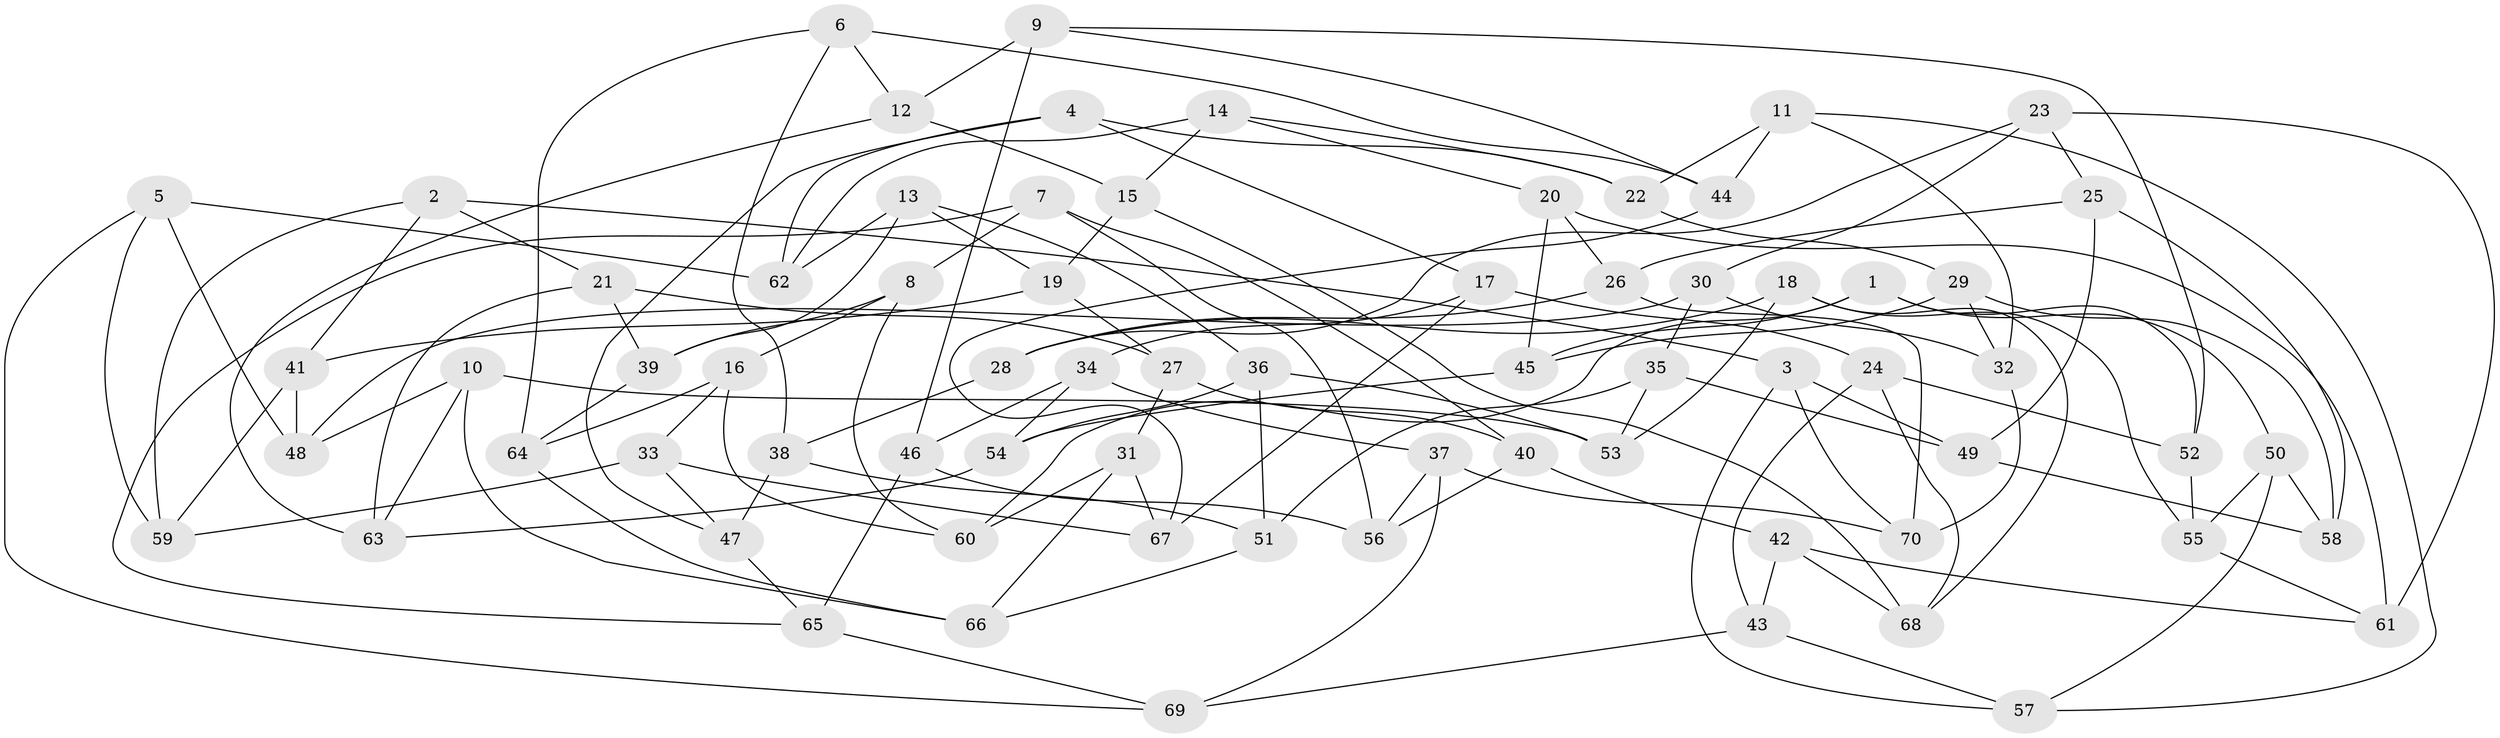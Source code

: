 // Generated by graph-tools (version 1.1) at 2025/02/03/09/25 03:02:57]
// undirected, 70 vertices, 140 edges
graph export_dot {
graph [start="1"]
  node [color=gray90,style=filled];
  1;
  2;
  3;
  4;
  5;
  6;
  7;
  8;
  9;
  10;
  11;
  12;
  13;
  14;
  15;
  16;
  17;
  18;
  19;
  20;
  21;
  22;
  23;
  24;
  25;
  26;
  27;
  28;
  29;
  30;
  31;
  32;
  33;
  34;
  35;
  36;
  37;
  38;
  39;
  40;
  41;
  42;
  43;
  44;
  45;
  46;
  47;
  48;
  49;
  50;
  51;
  52;
  53;
  54;
  55;
  56;
  57;
  58;
  59;
  60;
  61;
  62;
  63;
  64;
  65;
  66;
  67;
  68;
  69;
  70;
  1 -- 52;
  1 -- 60;
  1 -- 45;
  1 -- 50;
  2 -- 21;
  2 -- 3;
  2 -- 41;
  2 -- 59;
  3 -- 57;
  3 -- 49;
  3 -- 70;
  4 -- 47;
  4 -- 62;
  4 -- 17;
  4 -- 22;
  5 -- 69;
  5 -- 62;
  5 -- 48;
  5 -- 59;
  6 -- 38;
  6 -- 64;
  6 -- 44;
  6 -- 12;
  7 -- 65;
  7 -- 56;
  7 -- 8;
  7 -- 40;
  8 -- 16;
  8 -- 60;
  8 -- 39;
  9 -- 46;
  9 -- 12;
  9 -- 52;
  9 -- 44;
  10 -- 48;
  10 -- 53;
  10 -- 63;
  10 -- 66;
  11 -- 57;
  11 -- 44;
  11 -- 32;
  11 -- 22;
  12 -- 15;
  12 -- 63;
  13 -- 19;
  13 -- 62;
  13 -- 36;
  13 -- 39;
  14 -- 20;
  14 -- 22;
  14 -- 15;
  14 -- 62;
  15 -- 19;
  15 -- 68;
  16 -- 33;
  16 -- 64;
  16 -- 60;
  17 -- 34;
  17 -- 24;
  17 -- 67;
  18 -- 28;
  18 -- 55;
  18 -- 68;
  18 -- 53;
  19 -- 41;
  19 -- 27;
  20 -- 61;
  20 -- 26;
  20 -- 45;
  21 -- 39;
  21 -- 63;
  21 -- 27;
  22 -- 29;
  23 -- 61;
  23 -- 30;
  23 -- 28;
  23 -- 25;
  24 -- 52;
  24 -- 43;
  24 -- 68;
  25 -- 49;
  25 -- 26;
  25 -- 58;
  26 -- 70;
  26 -- 28;
  27 -- 40;
  27 -- 31;
  28 -- 38;
  29 -- 58;
  29 -- 45;
  29 -- 32;
  30 -- 35;
  30 -- 48;
  30 -- 32;
  31 -- 60;
  31 -- 67;
  31 -- 66;
  32 -- 70;
  33 -- 47;
  33 -- 67;
  33 -- 59;
  34 -- 37;
  34 -- 46;
  34 -- 54;
  35 -- 49;
  35 -- 53;
  35 -- 51;
  36 -- 53;
  36 -- 54;
  36 -- 51;
  37 -- 70;
  37 -- 69;
  37 -- 56;
  38 -- 51;
  38 -- 47;
  39 -- 64;
  40 -- 56;
  40 -- 42;
  41 -- 48;
  41 -- 59;
  42 -- 68;
  42 -- 43;
  42 -- 61;
  43 -- 57;
  43 -- 69;
  44 -- 67;
  45 -- 54;
  46 -- 65;
  46 -- 56;
  47 -- 65;
  49 -- 58;
  50 -- 55;
  50 -- 58;
  50 -- 57;
  51 -- 66;
  52 -- 55;
  54 -- 63;
  55 -- 61;
  64 -- 66;
  65 -- 69;
}
